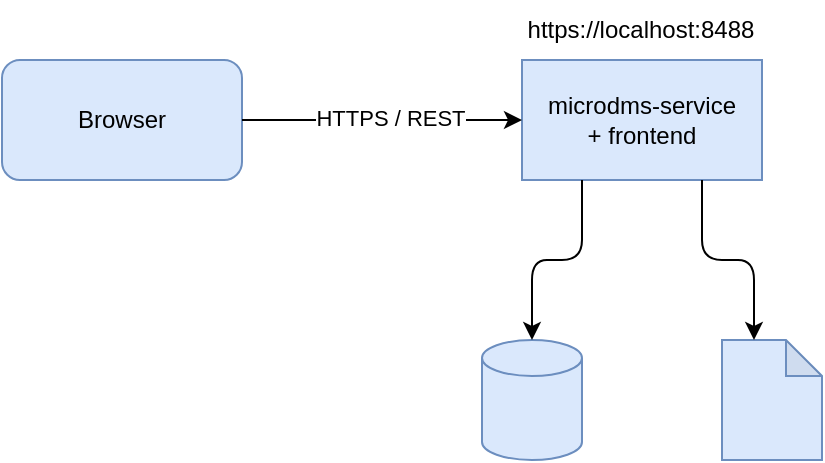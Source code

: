<mxfile version="24.5.1" type="device" pages="3">
  <diagram name="home-lab" id="tduypQmLKwZii7NUKNNI">
    <mxGraphModel dx="2128" dy="1003" grid="1" gridSize="10" guides="1" tooltips="1" connect="1" arrows="1" fold="1" page="0" pageScale="1" pageWidth="850" pageHeight="1100" math="0" shadow="0">
      <root>
        <mxCell id="0" />
        <mxCell id="1" parent="0" />
        <mxCell id="mcfOboEaPcui-k-6cUS2-1" value="microdms-service&lt;div&gt;+ frontend&lt;/div&gt;" style="rounded=0;whiteSpace=wrap;html=1;fillColor=#dae8fc;strokeColor=#6c8ebf;" vertex="1" parent="1">
          <mxGeometry x="-80" y="200" width="120" height="60" as="geometry" />
        </mxCell>
        <mxCell id="mcfOboEaPcui-k-6cUS2-2" value="" style="shape=cylinder3;whiteSpace=wrap;html=1;boundedLbl=1;backgroundOutline=1;size=9;fillColor=#dae8fc;strokeColor=#6c8ebf;" vertex="1" parent="1">
          <mxGeometry x="-100" y="340" width="50" height="60" as="geometry" />
        </mxCell>
        <mxCell id="mcfOboEaPcui-k-6cUS2-3" value="" style="shape=note;whiteSpace=wrap;html=1;backgroundOutline=1;darkOpacity=0.05;size=18;fillColor=#dae8fc;strokeColor=#6c8ebf;" vertex="1" parent="1">
          <mxGeometry x="20" y="340" width="50" height="60" as="geometry" />
        </mxCell>
        <mxCell id="mcfOboEaPcui-k-6cUS2-4" value="" style="endArrow=classic;html=1;rounded=1;exitX=0.25;exitY=1;exitDx=0;exitDy=0;entryX=0.5;entryY=0;entryDx=0;entryDy=0;entryPerimeter=0;edgeStyle=orthogonalEdgeStyle;curved=0;" edge="1" parent="1" source="mcfOboEaPcui-k-6cUS2-1" target="mcfOboEaPcui-k-6cUS2-2">
          <mxGeometry width="50" height="50" relative="1" as="geometry">
            <mxPoint x="-270" y="330" as="sourcePoint" />
            <mxPoint x="-220" y="280" as="targetPoint" />
          </mxGeometry>
        </mxCell>
        <mxCell id="mcfOboEaPcui-k-6cUS2-5" value="" style="endArrow=classic;html=1;rounded=1;exitX=0.75;exitY=1;exitDx=0;exitDy=0;entryX=0;entryY=0;entryDx=16;entryDy=0;entryPerimeter=0;edgeStyle=orthogonalEdgeStyle;curved=0;" edge="1" parent="1" source="mcfOboEaPcui-k-6cUS2-1" target="mcfOboEaPcui-k-6cUS2-3">
          <mxGeometry width="50" height="50" relative="1" as="geometry">
            <mxPoint x="50" y="300" as="sourcePoint" />
            <mxPoint x="100" y="250" as="targetPoint" />
          </mxGeometry>
        </mxCell>
        <mxCell id="mcfOboEaPcui-k-6cUS2-6" value="Browser" style="rounded=1;whiteSpace=wrap;html=1;fillColor=#dae8fc;strokeColor=#6c8ebf;" vertex="1" parent="1">
          <mxGeometry x="-340" y="200" width="120" height="60" as="geometry" />
        </mxCell>
        <mxCell id="mcfOboEaPcui-k-6cUS2-7" value="" style="endArrow=classic;html=1;rounded=0;exitX=1;exitY=0.5;exitDx=0;exitDy=0;entryX=0;entryY=0.5;entryDx=0;entryDy=0;" edge="1" parent="1" source="mcfOboEaPcui-k-6cUS2-6" target="mcfOboEaPcui-k-6cUS2-1">
          <mxGeometry width="50" height="50" relative="1" as="geometry">
            <mxPoint x="-130" y="200" as="sourcePoint" />
            <mxPoint x="-80" y="150" as="targetPoint" />
          </mxGeometry>
        </mxCell>
        <mxCell id="mcfOboEaPcui-k-6cUS2-10" value="HTTPS / REST" style="edgeLabel;html=1;align=center;verticalAlign=middle;resizable=0;points=[];" vertex="1" connectable="0" parent="mcfOboEaPcui-k-6cUS2-7">
          <mxGeometry x="0.057" y="1" relative="1" as="geometry">
            <mxPoint as="offset" />
          </mxGeometry>
        </mxCell>
        <mxCell id="mcfOboEaPcui-k-6cUS2-52" value="https://localhost:8488" style="text;html=1;align=center;verticalAlign=middle;whiteSpace=wrap;rounded=0;" vertex="1" parent="1">
          <mxGeometry x="-82.5" y="170" width="122.5" height="30" as="geometry" />
        </mxCell>
      </root>
    </mxGraphModel>
  </diagram>
  <diagram name="small-business" id="-Q-Aw1LdgUR-RrkIwvgE">
    <mxGraphModel dx="2230" dy="430" grid="1" gridSize="10" guides="1" tooltips="1" connect="1" arrows="1" fold="1" page="0" pageScale="1" pageWidth="850" pageHeight="1100" math="0" shadow="0">
      <root>
        <mxCell id="YeO6_0AcT_WhHCIgc2pZ-0" />
        <mxCell id="YeO6_0AcT_WhHCIgc2pZ-1" parent="YeO6_0AcT_WhHCIgc2pZ-0" />
        <mxCell id="Epc4p4prXqIV8AhVF7SH-0" value="" style="rounded=1;whiteSpace=wrap;html=1;fillColor=#d5e8d4;strokeColor=#82b366;" vertex="1" parent="YeO6_0AcT_WhHCIgc2pZ-1">
          <mxGeometry x="-203.75" y="520" width="190" height="160" as="geometry" />
        </mxCell>
        <mxCell id="tD8enyq8D6LkTTCBvnTH-0" value="" style="rounded=1;whiteSpace=wrap;html=1;fillColor=#d5e8d4;strokeColor=#82b366;" vertex="1" parent="YeO6_0AcT_WhHCIgc2pZ-1">
          <mxGeometry x="90" y="520" width="190" height="120" as="geometry" />
        </mxCell>
        <mxCell id="YeO6_0AcT_WhHCIgc2pZ-32" value="microdms-service" style="rounded=0;whiteSpace=wrap;html=1;fillColor=#dae8fc;strokeColor=#6c8ebf;" vertex="1" parent="YeO6_0AcT_WhHCIgc2pZ-1">
          <mxGeometry x="125" y="560" width="120" height="60" as="geometry" />
        </mxCell>
        <mxCell id="YeO6_0AcT_WhHCIgc2pZ-33" value="" style="shape=cylinder3;whiteSpace=wrap;html=1;boundedLbl=1;backgroundOutline=1;size=9;fillColor=#dae8fc;strokeColor=#6c8ebf;" vertex="1" parent="YeO6_0AcT_WhHCIgc2pZ-1">
          <mxGeometry x="105" y="700" width="50" height="60" as="geometry" />
        </mxCell>
        <mxCell id="YeO6_0AcT_WhHCIgc2pZ-34" value="" style="shape=note;whiteSpace=wrap;html=1;backgroundOutline=1;darkOpacity=0.05;size=18;fillColor=#dae8fc;strokeColor=#6c8ebf;" vertex="1" parent="YeO6_0AcT_WhHCIgc2pZ-1">
          <mxGeometry x="225" y="700" width="50" height="60" as="geometry" />
        </mxCell>
        <mxCell id="YeO6_0AcT_WhHCIgc2pZ-35" value="" style="endArrow=classic;html=1;rounded=1;exitX=0.25;exitY=1;exitDx=0;exitDy=0;entryX=0.5;entryY=0;entryDx=0;entryDy=0;entryPerimeter=0;edgeStyle=orthogonalEdgeStyle;curved=0;" edge="1" parent="YeO6_0AcT_WhHCIgc2pZ-1" source="YeO6_0AcT_WhHCIgc2pZ-32" target="YeO6_0AcT_WhHCIgc2pZ-33">
          <mxGeometry width="50" height="50" relative="1" as="geometry">
            <mxPoint x="-65" y="690" as="sourcePoint" />
            <mxPoint x="-15" y="640" as="targetPoint" />
          </mxGeometry>
        </mxCell>
        <mxCell id="YeO6_0AcT_WhHCIgc2pZ-36" value="" style="endArrow=classic;html=1;rounded=1;exitX=0.75;exitY=1;exitDx=0;exitDy=0;entryX=0;entryY=0;entryDx=16;entryDy=0;entryPerimeter=0;edgeStyle=orthogonalEdgeStyle;curved=0;" edge="1" parent="YeO6_0AcT_WhHCIgc2pZ-1" source="YeO6_0AcT_WhHCIgc2pZ-32" target="YeO6_0AcT_WhHCIgc2pZ-34">
          <mxGeometry width="50" height="50" relative="1" as="geometry">
            <mxPoint x="255" y="660" as="sourcePoint" />
            <mxPoint x="305" y="610" as="targetPoint" />
          </mxGeometry>
        </mxCell>
        <mxCell id="YeO6_0AcT_WhHCIgc2pZ-37" value="" style="rounded=1;orthogonalLoop=1;jettySize=auto;html=1;exitX=1;exitY=0.5;exitDx=0;exitDy=0;" edge="1" parent="YeO6_0AcT_WhHCIgc2pZ-1" source="YeO6_0AcT_WhHCIgc2pZ-39" target="YeO6_0AcT_WhHCIgc2pZ-32">
          <mxGeometry relative="1" as="geometry" />
        </mxCell>
        <mxCell id="YeO6_0AcT_WhHCIgc2pZ-38" value="HTTP / REST" style="edgeLabel;html=1;align=center;verticalAlign=middle;resizable=0;points=[];" vertex="1" connectable="0" parent="YeO6_0AcT_WhHCIgc2pZ-37">
          <mxGeometry x="-0.059" relative="1" as="geometry">
            <mxPoint as="offset" />
          </mxGeometry>
        </mxCell>
        <mxCell id="YeO6_0AcT_WhHCIgc2pZ-39" value="&lt;div&gt;NGINX&lt;/div&gt;&lt;div&gt;+&lt;/div&gt;&lt;div&gt;Angular app&lt;/div&gt;" style="rounded=0;whiteSpace=wrap;html=1;fillColor=#dae8fc;strokeColor=#6c8ebf;" vertex="1" parent="YeO6_0AcT_WhHCIgc2pZ-1">
          <mxGeometry x="-170" y="560" width="120" height="60" as="geometry" />
        </mxCell>
        <mxCell id="YeO6_0AcT_WhHCIgc2pZ-40" value="/frontend/**&lt;div&gt;/api/**&lt;/div&gt;" style="text;html=1;align=center;verticalAlign=middle;whiteSpace=wrap;rounded=0;" vertex="1" parent="YeO6_0AcT_WhHCIgc2pZ-1">
          <mxGeometry x="10" y="540" width="60" height="30" as="geometry" />
        </mxCell>
        <mxCell id="YeO6_0AcT_WhHCIgc2pZ-42" value="" style="edgeStyle=orthogonalEdgeStyle;rounded=0;orthogonalLoop=1;jettySize=auto;html=1;" edge="1" parent="YeO6_0AcT_WhHCIgc2pZ-1" source="YeO6_0AcT_WhHCIgc2pZ-44" target="YeO6_0AcT_WhHCIgc2pZ-39">
          <mxGeometry relative="1" as="geometry" />
        </mxCell>
        <mxCell id="YeO6_0AcT_WhHCIgc2pZ-43" value="HTTPS / REST" style="edgeLabel;html=1;align=center;verticalAlign=middle;resizable=0;points=[];" vertex="1" connectable="0" parent="YeO6_0AcT_WhHCIgc2pZ-42">
          <mxGeometry x="0.123" y="-1" relative="1" as="geometry">
            <mxPoint x="-23" y="-1" as="offset" />
          </mxGeometry>
        </mxCell>
        <mxCell id="YeO6_0AcT_WhHCIgc2pZ-44" value="Browser" style="rounded=1;whiteSpace=wrap;html=1;fillColor=#dae8fc;strokeColor=#6c8ebf;" vertex="1" parent="YeO6_0AcT_WhHCIgc2pZ-1">
          <mxGeometry x="-420" y="560" width="120" height="60" as="geometry" />
        </mxCell>
        <mxCell id="YeO6_0AcT_WhHCIgc2pZ-46" value="https://example.com" style="text;html=1;align=center;verticalAlign=middle;whiteSpace=wrap;rounded=0;" vertex="1" parent="YeO6_0AcT_WhHCIgc2pZ-1">
          <mxGeometry x="-170" y="490" width="122.5" height="30" as="geometry" />
        </mxCell>
        <mxCell id="AdgIBWpH4ea0LTpEGtuw-0" value="Serving /app/browser/**" style="text;html=1;align=center;verticalAlign=middle;whiteSpace=wrap;rounded=0;" vertex="1" parent="YeO6_0AcT_WhHCIgc2pZ-1">
          <mxGeometry x="-172.5" y="630" width="122.5" height="30" as="geometry" />
        </mxCell>
        <mxCell id="UuXUOJgzF3ikbDPjRlDn-0" value="Docker container" style="text;html=1;align=center;verticalAlign=middle;whiteSpace=wrap;rounded=0;" vertex="1" parent="YeO6_0AcT_WhHCIgc2pZ-1">
          <mxGeometry x="135" y="520" width="100" height="30" as="geometry" />
        </mxCell>
        <mxCell id="Epc4p4prXqIV8AhVF7SH-1" value="Docker container" style="text;html=1;align=center;verticalAlign=middle;whiteSpace=wrap;rounded=0;" vertex="1" parent="YeO6_0AcT_WhHCIgc2pZ-1">
          <mxGeometry x="-158.75" y="520" width="100" height="30" as="geometry" />
        </mxCell>
      </root>
    </mxGraphModel>
  </diagram>
  <diagram name="scalable" id="W0yWY_u3BClhNG9Psw4O">
    <mxGraphModel dx="1985" dy="-112" grid="1" gridSize="10" guides="1" tooltips="1" connect="1" arrows="1" fold="1" page="0" pageScale="1" pageWidth="850" pageHeight="1100" math="0" shadow="0">
      <root>
        <mxCell id="lVG58Dm55ZbiREZtfKFA-0" />
        <mxCell id="lVG58Dm55ZbiREZtfKFA-1" parent="lVG58Dm55ZbiREZtfKFA-0" />
        <mxCell id="lVG58Dm55ZbiREZtfKFA-2" value="" style="rounded=1;whiteSpace=wrap;html=1;fillColor=#fff2cc;strokeColor=#d6b656;" vertex="1" parent="lVG58Dm55ZbiREZtfKFA-1">
          <mxGeometry x="40" y="1130" width="190" height="120" as="geometry" />
        </mxCell>
        <mxCell id="lVG58Dm55ZbiREZtfKFA-3" value="" style="rounded=1;whiteSpace=wrap;html=1;fillColor=#fff2cc;strokeColor=#d6b656;" vertex="1" parent="lVG58Dm55ZbiREZtfKFA-1">
          <mxGeometry x="40" y="850" width="190" height="120" as="geometry" />
        </mxCell>
        <mxCell id="lVG58Dm55ZbiREZtfKFA-4" value="" style="rounded=0;whiteSpace=wrap;html=1;fillColor=#dae8fc;strokeColor=#6c8ebf;" vertex="1" parent="lVG58Dm55ZbiREZtfKFA-1">
          <mxGeometry x="80" y="880" width="120" height="60" as="geometry" />
        </mxCell>
        <mxCell id="lVG58Dm55ZbiREZtfKFA-5" value="" style="rounded=0;whiteSpace=wrap;html=1;fillColor=#dae8fc;strokeColor=#6c8ebf;" vertex="1" parent="lVG58Dm55ZbiREZtfKFA-1">
          <mxGeometry x="80" y="1160" width="120" height="60" as="geometry" />
        </mxCell>
        <mxCell id="lVG58Dm55ZbiREZtfKFA-16" value="microdms-service" style="rounded=0;whiteSpace=wrap;html=1;fillColor=#dae8fc;strokeColor=#6c8ebf;" vertex="1" parent="lVG58Dm55ZbiREZtfKFA-1">
          <mxGeometry x="70" y="890" width="120" height="60" as="geometry" />
        </mxCell>
        <mxCell id="lVG58Dm55ZbiREZtfKFA-17" value="" style="shape=cylinder3;whiteSpace=wrap;html=1;boundedLbl=1;backgroundOutline=1;size=9;fillColor=#dae8fc;strokeColor=#6c8ebf;" vertex="1" parent="lVG58Dm55ZbiREZtfKFA-1">
          <mxGeometry x="50" y="1030" width="50" height="60" as="geometry" />
        </mxCell>
        <mxCell id="lVG58Dm55ZbiREZtfKFA-18" value="" style="shape=note;whiteSpace=wrap;html=1;backgroundOutline=1;darkOpacity=0.05;size=18;fillColor=#dae8fc;strokeColor=#6c8ebf;" vertex="1" parent="lVG58Dm55ZbiREZtfKFA-1">
          <mxGeometry x="170" y="1030" width="50" height="60" as="geometry" />
        </mxCell>
        <mxCell id="lVG58Dm55ZbiREZtfKFA-19" value="" style="endArrow=classic;html=1;rounded=1;exitX=0.25;exitY=1;exitDx=0;exitDy=0;entryX=0.5;entryY=0;entryDx=0;entryDy=0;entryPerimeter=0;edgeStyle=orthogonalEdgeStyle;curved=0;" edge="1" parent="lVG58Dm55ZbiREZtfKFA-1" source="lVG58Dm55ZbiREZtfKFA-16" target="lVG58Dm55ZbiREZtfKFA-17">
          <mxGeometry width="50" height="50" relative="1" as="geometry">
            <mxPoint x="-120" y="1020" as="sourcePoint" />
            <mxPoint x="-70" y="970" as="targetPoint" />
          </mxGeometry>
        </mxCell>
        <mxCell id="lVG58Dm55ZbiREZtfKFA-20" value="" style="endArrow=classic;html=1;rounded=1;exitX=0.75;exitY=1;exitDx=0;exitDy=0;entryX=0;entryY=0;entryDx=16;entryDy=0;entryPerimeter=0;edgeStyle=orthogonalEdgeStyle;curved=0;" edge="1" parent="lVG58Dm55ZbiREZtfKFA-1" source="lVG58Dm55ZbiREZtfKFA-16" target="lVG58Dm55ZbiREZtfKFA-18">
          <mxGeometry width="50" height="50" relative="1" as="geometry">
            <mxPoint x="200" y="990" as="sourcePoint" />
            <mxPoint x="250" y="940" as="targetPoint" />
          </mxGeometry>
        </mxCell>
        <mxCell id="lVG58Dm55ZbiREZtfKFA-21" value="Browser" style="rounded=1;whiteSpace=wrap;html=1;fillColor=#dae8fc;strokeColor=#6c8ebf;" vertex="1" parent="lVG58Dm55ZbiREZtfKFA-1">
          <mxGeometry x="-420" y="1010" width="120" height="60" as="geometry" />
        </mxCell>
        <mxCell id="lVG58Dm55ZbiREZtfKFA-22" value="" style="endArrow=classic;html=1;rounded=0;exitX=1;exitY=0.5;exitDx=0;exitDy=0;entryX=0;entryY=0.5;entryDx=0;entryDy=0;" edge="1" parent="lVG58Dm55ZbiREZtfKFA-1" source="lVG58Dm55ZbiREZtfKFA-21" target="lVG58Dm55ZbiREZtfKFA-26">
          <mxGeometry width="50" height="50" relative="1" as="geometry">
            <mxPoint x="-200" y="1010" as="sourcePoint" />
            <mxPoint x="-370" y="1130" as="targetPoint" />
          </mxGeometry>
        </mxCell>
        <mxCell id="lVG58Dm55ZbiREZtfKFA-23" value="HTTPS / REST" style="edgeLabel;html=1;align=center;verticalAlign=middle;resizable=0;points=[];" vertex="1" connectable="0" parent="lVG58Dm55ZbiREZtfKFA-22">
          <mxGeometry x="0.057" y="1" relative="1" as="geometry">
            <mxPoint as="offset" />
          </mxGeometry>
        </mxCell>
        <mxCell id="lVG58Dm55ZbiREZtfKFA-24" value="" style="edgeStyle=orthogonalEdgeStyle;rounded=1;orthogonalLoop=1;jettySize=auto;html=1;curved=0;exitX=1;exitY=0.25;exitDx=0;exitDy=0;" edge="1" parent="lVG58Dm55ZbiREZtfKFA-1" source="lVG58Dm55ZbiREZtfKFA-26" target="lVG58Dm55ZbiREZtfKFA-16">
          <mxGeometry relative="1" as="geometry">
            <Array as="points">
              <mxPoint x="10" y="1025" />
              <mxPoint x="10" y="920" />
            </Array>
          </mxGeometry>
        </mxCell>
        <mxCell id="lVG58Dm55ZbiREZtfKFA-25" value="HTTP / REST" style="edgeLabel;html=1;align=center;verticalAlign=middle;resizable=0;points=[];" vertex="1" connectable="0" parent="lVG58Dm55ZbiREZtfKFA-24">
          <mxGeometry x="-0.18" y="-1" relative="1" as="geometry">
            <mxPoint y="12" as="offset" />
          </mxGeometry>
        </mxCell>
        <mxCell id="lVG58Dm55ZbiREZtfKFA-26" value="&lt;div&gt;API Gateway&lt;/div&gt;" style="rounded=0;whiteSpace=wrap;html=1;fillColor=#dae8fc;strokeColor=#6c8ebf;" vertex="1" parent="lVG58Dm55ZbiREZtfKFA-1">
          <mxGeometry x="-170" y="1010" width="120" height="60" as="geometry" />
        </mxCell>
        <mxCell id="lVG58Dm55ZbiREZtfKFA-27" value="NGINX&lt;div&gt;+&lt;/div&gt;&lt;div&gt;Angular app&lt;/div&gt;" style="rounded=0;whiteSpace=wrap;html=1;fillColor=#dae8fc;strokeColor=#6c8ebf;" vertex="1" parent="lVG58Dm55ZbiREZtfKFA-1">
          <mxGeometry x="70" y="1170" width="120" height="60" as="geometry" />
        </mxCell>
        <mxCell id="lVG58Dm55ZbiREZtfKFA-28" value="" style="endArrow=classic;html=1;rounded=1;exitX=1;exitY=0.75;exitDx=0;exitDy=0;entryX=0;entryY=0.5;entryDx=0;entryDy=0;edgeStyle=orthogonalEdgeStyle;curved=0;" edge="1" parent="lVG58Dm55ZbiREZtfKFA-1" source="lVG58Dm55ZbiREZtfKFA-26" target="lVG58Dm55ZbiREZtfKFA-27">
          <mxGeometry width="50" height="50" relative="1" as="geometry">
            <mxPoint y="1160" as="sourcePoint" />
            <mxPoint x="50" y="1110" as="targetPoint" />
            <Array as="points">
              <mxPoint x="10" y="1055" />
              <mxPoint x="10" y="1200" />
            </Array>
          </mxGeometry>
        </mxCell>
        <mxCell id="lVG58Dm55ZbiREZtfKFA-29" value="HTTP" style="edgeLabel;html=1;align=center;verticalAlign=middle;resizable=0;points=[];" vertex="1" connectable="0" parent="lVG58Dm55ZbiREZtfKFA-28">
          <mxGeometry x="0.178" y="-1" relative="1" as="geometry">
            <mxPoint as="offset" />
          </mxGeometry>
        </mxCell>
        <mxCell id="lVG58Dm55ZbiREZtfKFA-31" value="/app/browser/**" style="text;html=1;align=center;verticalAlign=middle;whiteSpace=wrap;rounded=0;" vertex="1" parent="lVG58Dm55ZbiREZtfKFA-1">
          <mxGeometry x="-70" y="1100" width="60" height="30" as="geometry" />
        </mxCell>
        <mxCell id="lVG58Dm55ZbiREZtfKFA-47" value="K8S Service" style="text;html=1;align=center;verticalAlign=middle;whiteSpace=wrap;rounded=0;" vertex="1" parent="lVG58Dm55ZbiREZtfKFA-1">
          <mxGeometry x="80" y="850" width="100" height="30" as="geometry" />
        </mxCell>
        <mxCell id="lVG58Dm55ZbiREZtfKFA-48" value="K8S Service" style="text;html=1;align=center;verticalAlign=middle;whiteSpace=wrap;rounded=0;" vertex="1" parent="lVG58Dm55ZbiREZtfKFA-1">
          <mxGeometry x="85" y="1130" width="100" height="30" as="geometry" />
        </mxCell>
        <mxCell id="C2Qkl3yXthS2wVcDBLt5-0" value="/frontend/**&lt;div&gt;/api/**&lt;/div&gt;" style="text;html=1;align=center;verticalAlign=middle;whiteSpace=wrap;rounded=0;" vertex="1" parent="lVG58Dm55ZbiREZtfKFA-1">
          <mxGeometry x="-60" y="950" width="60" height="30" as="geometry" />
        </mxCell>
      </root>
    </mxGraphModel>
  </diagram>
</mxfile>
